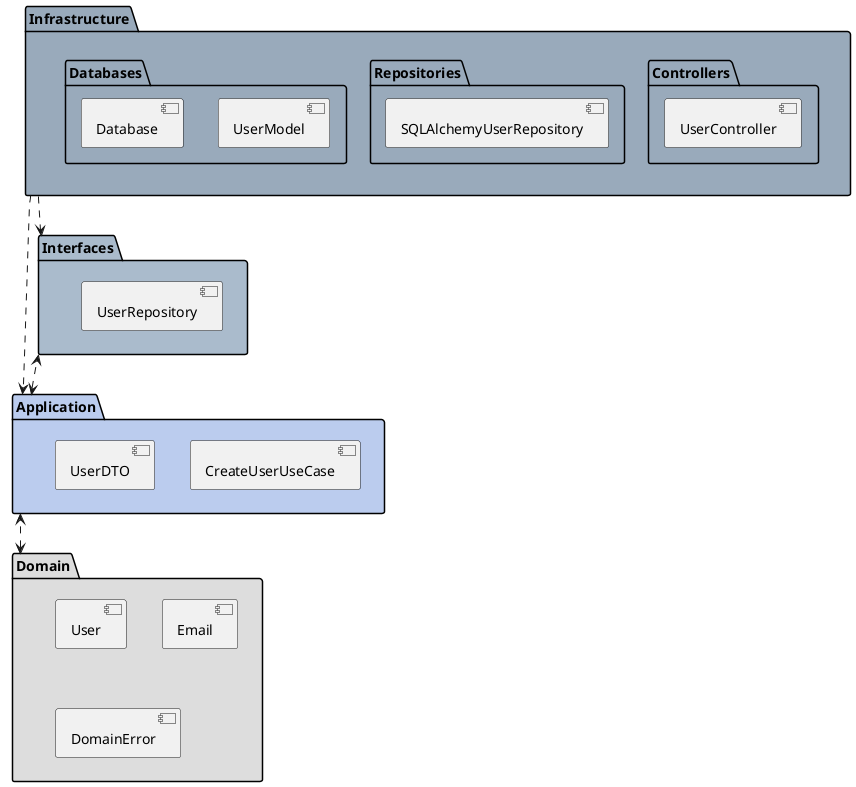 @startuml Package

package "Domain" #DDDDDD {
  [User] 
  [Email] 
  [DomainError] 
}

package "Application" #BBCCEE {
  [CreateUserUseCase] 
  [UserDTO] 
}

package "Interfaces" #AABBCC { 
  [UserRepository] 
   }

package "Infrastructure" #99AABB { 
  package "Controllers" { 
    [UserController]  
    } 
  package "Repositories" {
     [SQLAlchemyUserRepository]  
     } 
  package "Databases" { 
    [UserModel] 
    [Database]
    }
}

Infrastructure .down.> Interfaces
Infrastructure .down.> Application

Application <.up.> Interfaces
Application <.down.> Domain

@enduml